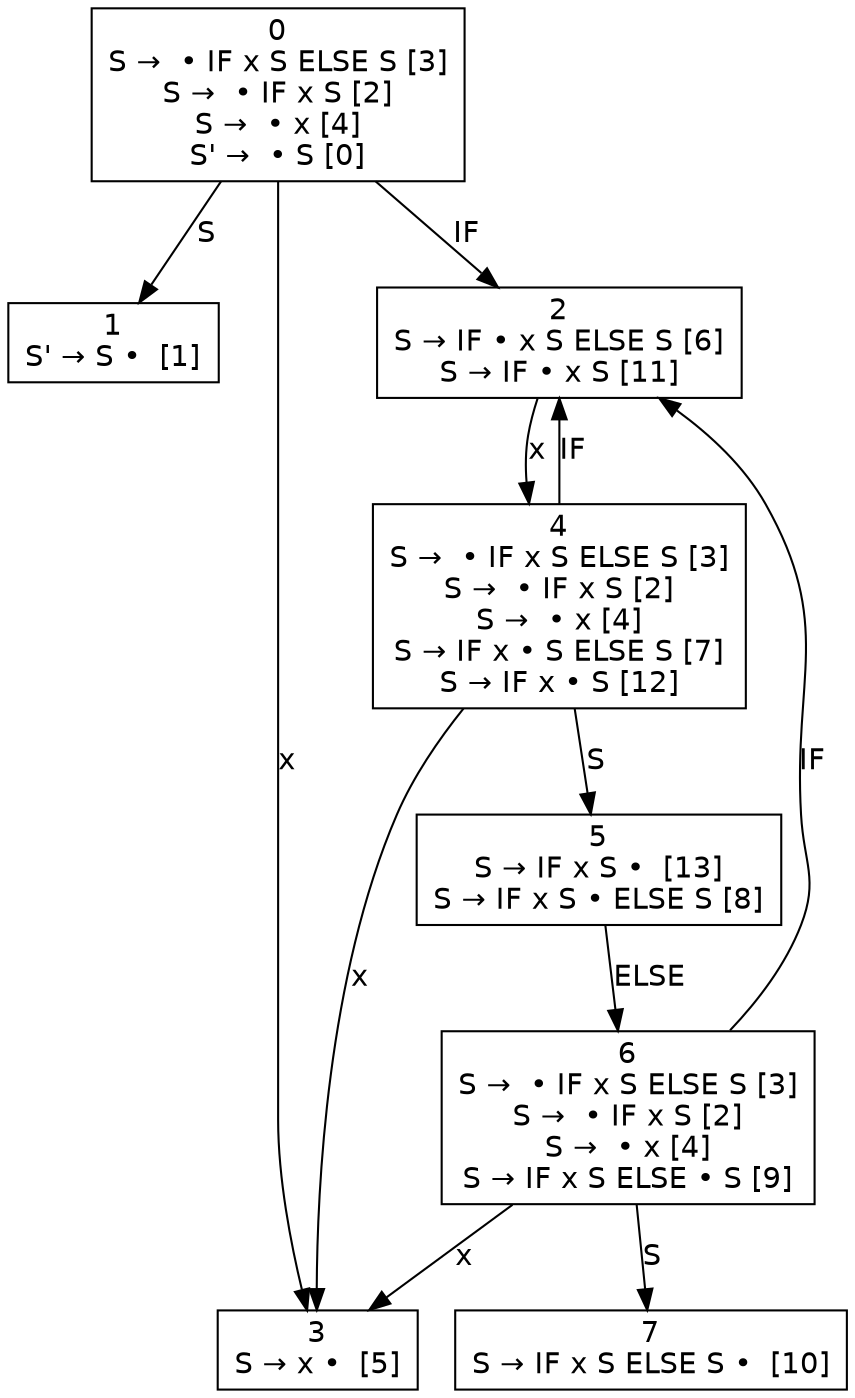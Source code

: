 digraph d{
node [fontname=Helvetica,shape=box];
edge [fontname=Helvetica];
n0 [label=<0<br />S →  • IF x S ELSE S [3]<br />S →  • IF x S [2]<br />S →  • x [4]<br />S' →  • S [0]>];
n1 [label=<1<br />S' → S •  [1]>];
n2 [label=<2<br />S → IF • x S ELSE S [6]<br />S → IF • x S [11]>];
n3 [label=<3<br />S → x •  [5]>];
n4 [label=<4<br />S →  • IF x S ELSE S [3]<br />S →  • IF x S [2]<br />S →  • x [4]<br />S → IF x • S ELSE S [7]<br />S → IF x • S [12]>];
n5 [label=<5<br />S → IF x S •  [13]<br />S → IF x S • ELSE S [8]>];
n6 [label=<6<br />S →  • IF x S ELSE S [3]<br />S →  • IF x S [2]<br />S →  • x [4]<br />S → IF x S ELSE • S [9]>];
n7 [label=<7<br />S → IF x S ELSE S •  [10]>];
n0 -> n1 [label="S"];
n0 -> n2 [label="IF"];
n0 -> n3 [label="x"];
n2 -> n4 [label="x"];
n4 -> n5 [label="S"];
n4 -> n2 [label="IF"];
n4 -> n3 [label="x"];
n5 -> n6 [label="ELSE"];
n6 -> n7 [label="S"];
n6 -> n2 [label="IF"];
n6 -> n3 [label="x"];
}